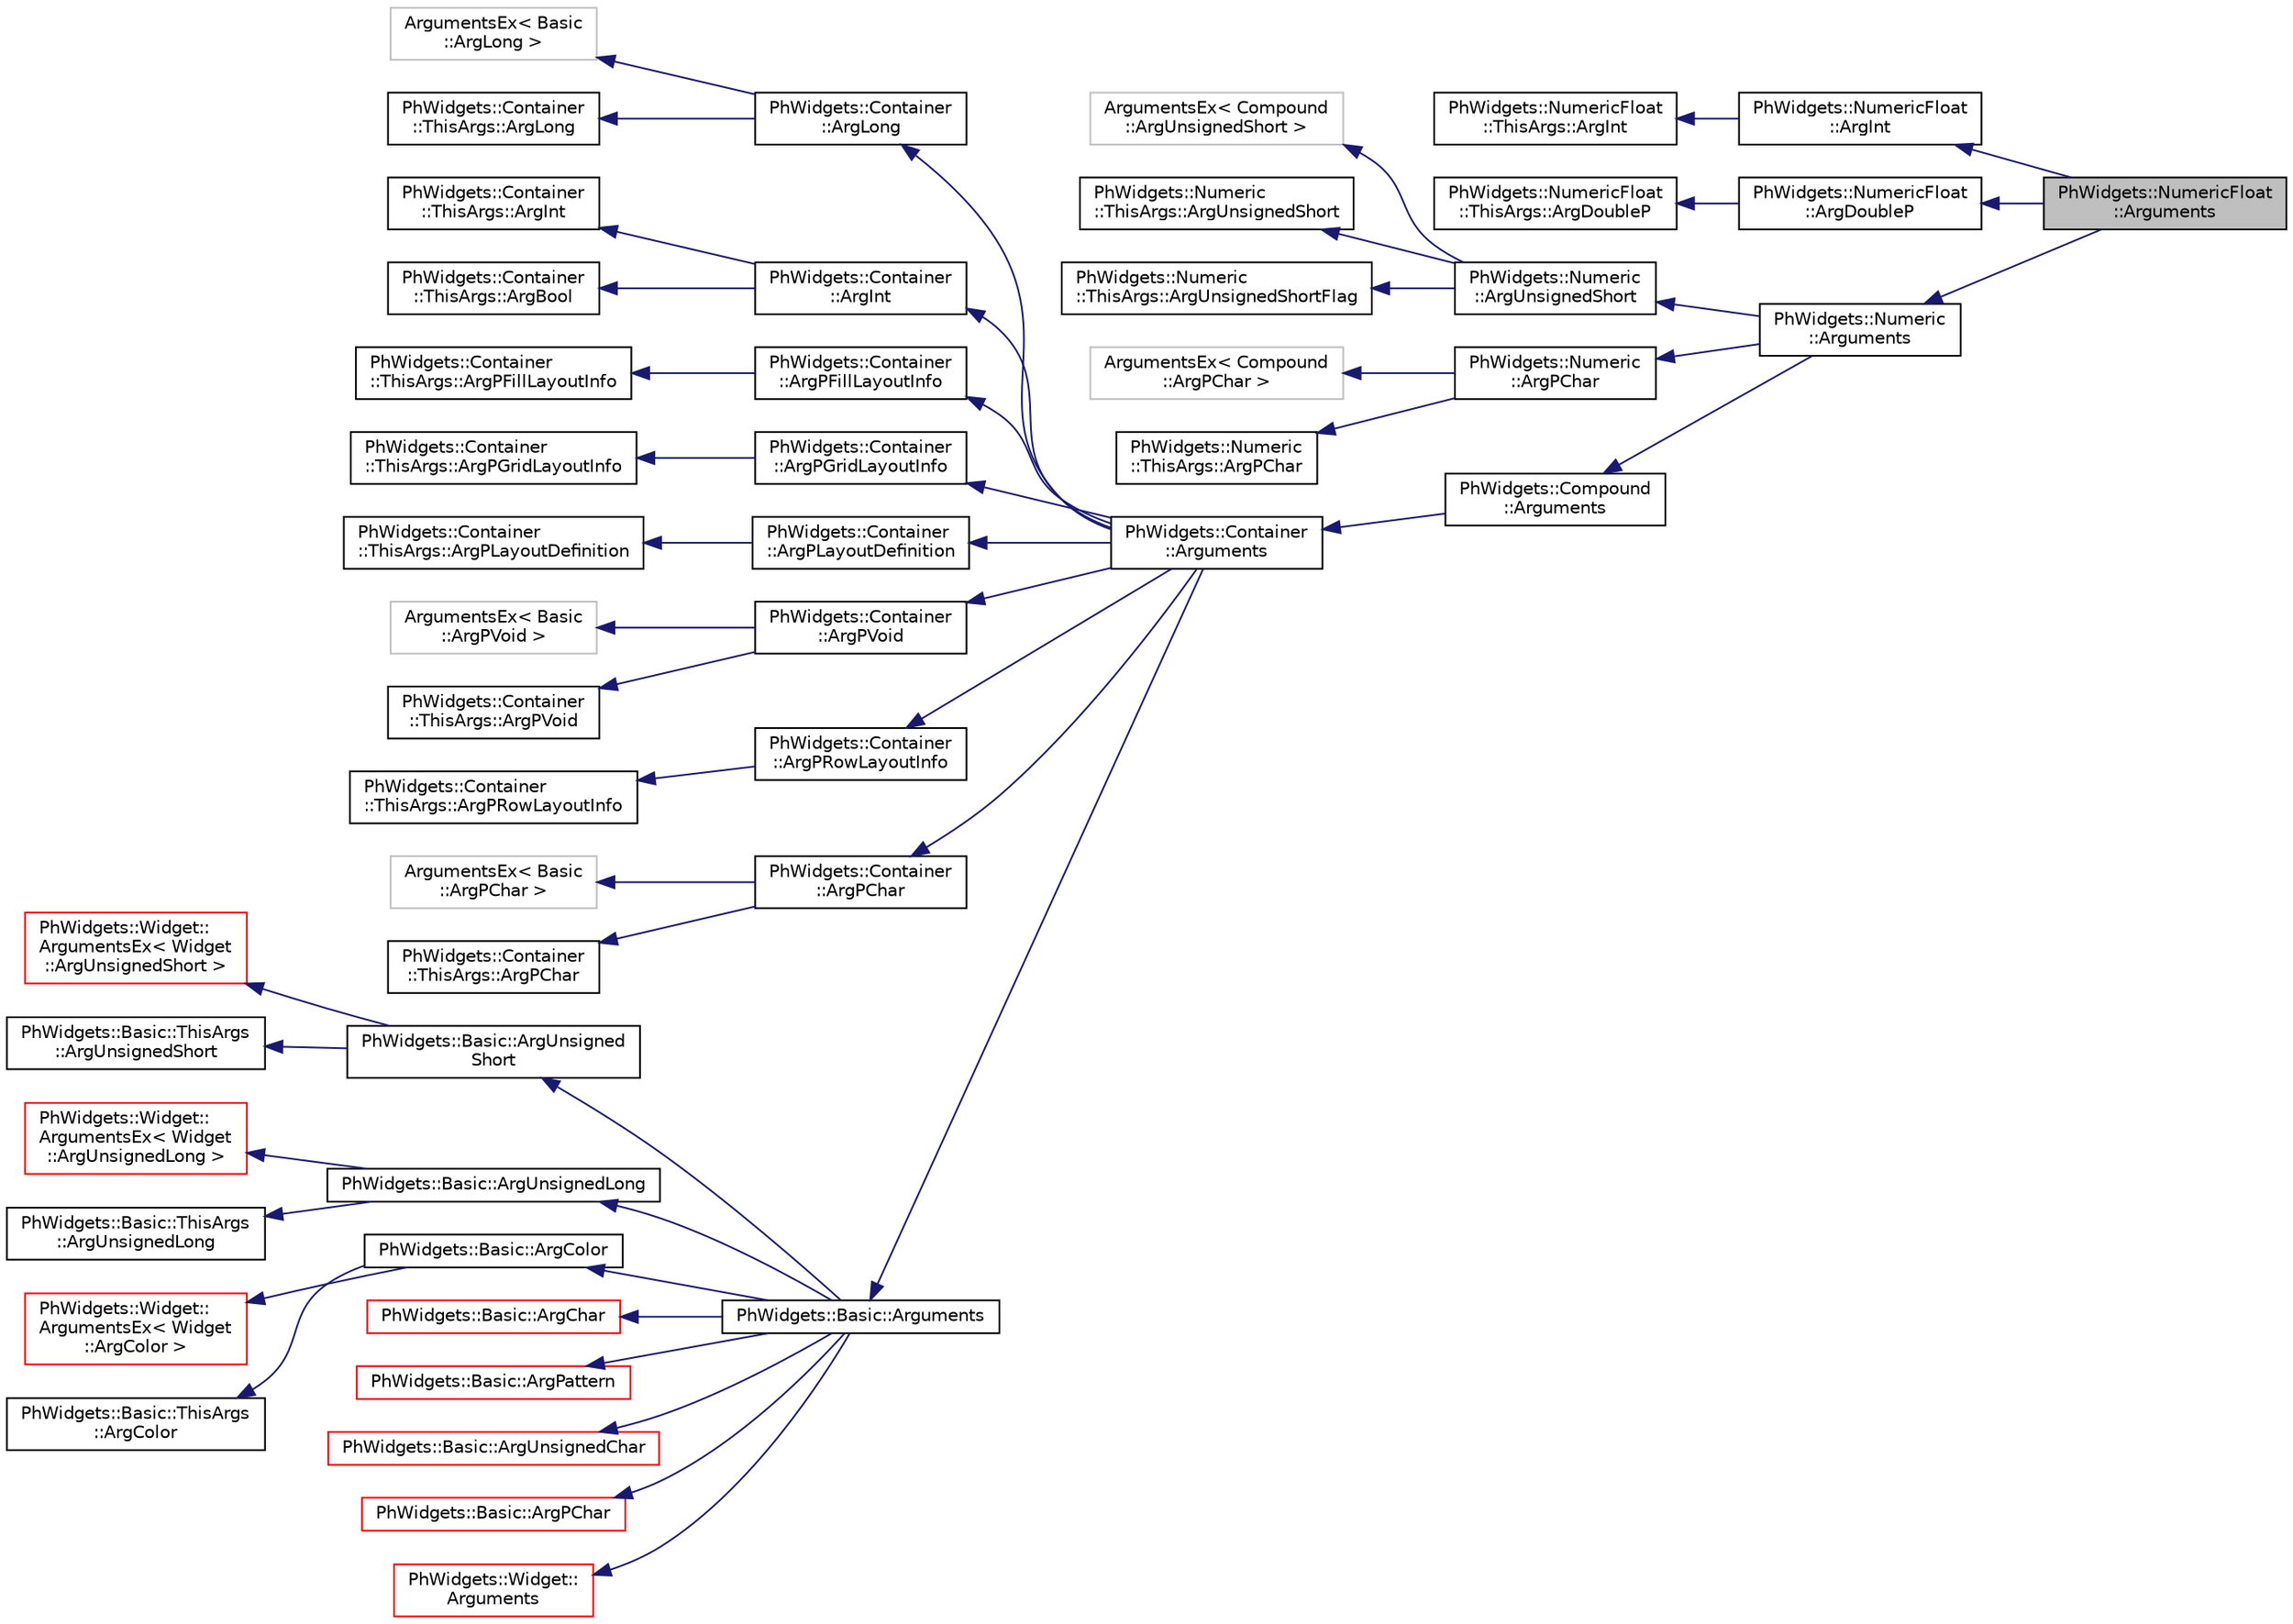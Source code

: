 digraph "PhWidgets::NumericFloat::Arguments"
{
  edge [fontname="Helvetica",fontsize="10",labelfontname="Helvetica",labelfontsize="10"];
  node [fontname="Helvetica",fontsize="10",shape=record];
  rankdir="LR";
  Node84 [label="PhWidgets::NumericFloat\l::Arguments",height=0.2,width=0.4,color="black", fillcolor="grey75", style="filled", fontcolor="black"];
  Node85 -> Node84 [dir="back",color="midnightblue",fontsize="10",style="solid",fontname="Helvetica"];
  Node85 [label="PhWidgets::NumericFloat\l::ArgInt",height=0.2,width=0.4,color="black", fillcolor="white", style="filled",URL="$struct_ph_widgets_1_1_numeric_float_1_1_arg_int.html"];
  Node86 -> Node85 [dir="back",color="midnightblue",fontsize="10",style="solid",fontname="Helvetica"];
  Node86 [label="PhWidgets::NumericFloat\l::ThisArgs::ArgInt",height=0.2,width=0.4,color="black", fillcolor="white", style="filled",URL="$struct_ph_widgets_1_1_numeric_float_1_1_this_args_1_1_arg_int.html"];
  Node87 -> Node84 [dir="back",color="midnightblue",fontsize="10",style="solid",fontname="Helvetica"];
  Node87 [label="PhWidgets::NumericFloat\l::ArgDoubleP",height=0.2,width=0.4,color="black", fillcolor="white", style="filled",URL="$struct_ph_widgets_1_1_numeric_float_1_1_arg_double_p.html"];
  Node88 -> Node87 [dir="back",color="midnightblue",fontsize="10",style="solid",fontname="Helvetica"];
  Node88 [label="PhWidgets::NumericFloat\l::ThisArgs::ArgDoubleP",height=0.2,width=0.4,color="black", fillcolor="white", style="filled",URL="$struct_ph_widgets_1_1_numeric_float_1_1_this_args_1_1_arg_double_p.html"];
  Node89 -> Node84 [dir="back",color="midnightblue",fontsize="10",style="solid",fontname="Helvetica"];
  Node89 [label="PhWidgets::Numeric\l::Arguments",height=0.2,width=0.4,color="black", fillcolor="white", style="filled",URL="$struct_ph_widgets_1_1_numeric_1_1_arguments.html"];
  Node90 -> Node89 [dir="back",color="midnightblue",fontsize="10",style="solid",fontname="Helvetica"];
  Node90 [label="PhWidgets::Numeric\l::ArgUnsignedShort",height=0.2,width=0.4,color="black", fillcolor="white", style="filled",URL="$struct_ph_widgets_1_1_numeric_1_1_arg_unsigned_short.html"];
  Node91 -> Node90 [dir="back",color="midnightblue",fontsize="10",style="solid",fontname="Helvetica"];
  Node91 [label="ArgumentsEx\< Compound\l::ArgUnsignedShort \>",height=0.2,width=0.4,color="grey75", fillcolor="white", style="filled"];
  Node92 -> Node90 [dir="back",color="midnightblue",fontsize="10",style="solid",fontname="Helvetica"];
  Node92 [label="PhWidgets::Numeric\l::ThisArgs::ArgUnsignedShort",height=0.2,width=0.4,color="black", fillcolor="white", style="filled",URL="$struct_ph_widgets_1_1_numeric_1_1_this_args_1_1_arg_unsigned_short.html"];
  Node93 -> Node90 [dir="back",color="midnightblue",fontsize="10",style="solid",fontname="Helvetica"];
  Node93 [label="PhWidgets::Numeric\l::ThisArgs::ArgUnsignedShortFlag",height=0.2,width=0.4,color="black", fillcolor="white", style="filled",URL="$struct_ph_widgets_1_1_numeric_1_1_this_args_1_1_arg_unsigned_short_flag.html"];
  Node94 -> Node89 [dir="back",color="midnightblue",fontsize="10",style="solid",fontname="Helvetica"];
  Node94 [label="PhWidgets::Numeric\l::ArgPChar",height=0.2,width=0.4,color="black", fillcolor="white", style="filled",URL="$struct_ph_widgets_1_1_numeric_1_1_arg_p_char.html"];
  Node95 -> Node94 [dir="back",color="midnightblue",fontsize="10",style="solid",fontname="Helvetica"];
  Node95 [label="ArgumentsEx\< Compound\l::ArgPChar \>",height=0.2,width=0.4,color="grey75", fillcolor="white", style="filled"];
  Node96 -> Node94 [dir="back",color="midnightblue",fontsize="10",style="solid",fontname="Helvetica"];
  Node96 [label="PhWidgets::Numeric\l::ThisArgs::ArgPChar",height=0.2,width=0.4,color="black", fillcolor="white", style="filled",URL="$struct_ph_widgets_1_1_numeric_1_1_this_args_1_1_arg_p_char.html"];
  Node97 -> Node89 [dir="back",color="midnightblue",fontsize="10",style="solid",fontname="Helvetica"];
  Node97 [label="PhWidgets::Compound\l::Arguments",height=0.2,width=0.4,color="black", fillcolor="white", style="filled",URL="$struct_ph_widgets_1_1_compound_1_1_arguments.html"];
  Node98 -> Node97 [dir="back",color="midnightblue",fontsize="10",style="solid",fontname="Helvetica"];
  Node98 [label="PhWidgets::Container\l::Arguments",height=0.2,width=0.4,color="black", fillcolor="white", style="filled",URL="$struct_ph_widgets_1_1_container_1_1_arguments.html"];
  Node99 -> Node98 [dir="back",color="midnightblue",fontsize="10",style="solid",fontname="Helvetica"];
  Node99 [label="PhWidgets::Container\l::ArgLong",height=0.2,width=0.4,color="black", fillcolor="white", style="filled",URL="$struct_ph_widgets_1_1_container_1_1_arg_long.html"];
  Node100 -> Node99 [dir="back",color="midnightblue",fontsize="10",style="solid",fontname="Helvetica"];
  Node100 [label="ArgumentsEx\< Basic\l::ArgLong \>",height=0.2,width=0.4,color="grey75", fillcolor="white", style="filled"];
  Node101 -> Node99 [dir="back",color="midnightblue",fontsize="10",style="solid",fontname="Helvetica"];
  Node101 [label="PhWidgets::Container\l::ThisArgs::ArgLong",height=0.2,width=0.4,color="black", fillcolor="white", style="filled",URL="$struct_ph_widgets_1_1_container_1_1_this_args_1_1_arg_long.html"];
  Node102 -> Node98 [dir="back",color="midnightblue",fontsize="10",style="solid",fontname="Helvetica"];
  Node102 [label="PhWidgets::Container\l::ArgInt",height=0.2,width=0.4,color="black", fillcolor="white", style="filled",URL="$struct_ph_widgets_1_1_container_1_1_arg_int.html"];
  Node103 -> Node102 [dir="back",color="midnightblue",fontsize="10",style="solid",fontname="Helvetica"];
  Node103 [label="PhWidgets::Container\l::ThisArgs::ArgInt",height=0.2,width=0.4,color="black", fillcolor="white", style="filled",URL="$struct_ph_widgets_1_1_container_1_1_this_args_1_1_arg_int.html"];
  Node104 -> Node102 [dir="back",color="midnightblue",fontsize="10",style="solid",fontname="Helvetica"];
  Node104 [label="PhWidgets::Container\l::ThisArgs::ArgBool",height=0.2,width=0.4,color="black", fillcolor="white", style="filled",URL="$struct_ph_widgets_1_1_container_1_1_this_args_1_1_arg_bool.html"];
  Node105 -> Node98 [dir="back",color="midnightblue",fontsize="10",style="solid",fontname="Helvetica"];
  Node105 [label="PhWidgets::Container\l::ArgPFillLayoutInfo",height=0.2,width=0.4,color="black", fillcolor="white", style="filled",URL="$struct_ph_widgets_1_1_container_1_1_arg_p_fill_layout_info.html"];
  Node106 -> Node105 [dir="back",color="midnightblue",fontsize="10",style="solid",fontname="Helvetica"];
  Node106 [label="PhWidgets::Container\l::ThisArgs::ArgPFillLayoutInfo",height=0.2,width=0.4,color="black", fillcolor="white", style="filled",URL="$struct_ph_widgets_1_1_container_1_1_this_args_1_1_arg_p_fill_layout_info.html"];
  Node107 -> Node98 [dir="back",color="midnightblue",fontsize="10",style="solid",fontname="Helvetica"];
  Node107 [label="PhWidgets::Container\l::ArgPGridLayoutInfo",height=0.2,width=0.4,color="black", fillcolor="white", style="filled",URL="$struct_ph_widgets_1_1_container_1_1_arg_p_grid_layout_info.html"];
  Node108 -> Node107 [dir="back",color="midnightblue",fontsize="10",style="solid",fontname="Helvetica"];
  Node108 [label="PhWidgets::Container\l::ThisArgs::ArgPGridLayoutInfo",height=0.2,width=0.4,color="black", fillcolor="white", style="filled",URL="$struct_ph_widgets_1_1_container_1_1_this_args_1_1_arg_p_grid_layout_info.html"];
  Node109 -> Node98 [dir="back",color="midnightblue",fontsize="10",style="solid",fontname="Helvetica"];
  Node109 [label="PhWidgets::Container\l::ArgPLayoutDefinition",height=0.2,width=0.4,color="black", fillcolor="white", style="filled",URL="$struct_ph_widgets_1_1_container_1_1_arg_p_layout_definition.html"];
  Node110 -> Node109 [dir="back",color="midnightblue",fontsize="10",style="solid",fontname="Helvetica"];
  Node110 [label="PhWidgets::Container\l::ThisArgs::ArgPLayoutDefinition",height=0.2,width=0.4,color="black", fillcolor="white", style="filled",URL="$struct_ph_widgets_1_1_container_1_1_this_args_1_1_arg_p_layout_definition.html"];
  Node111 -> Node98 [dir="back",color="midnightblue",fontsize="10",style="solid",fontname="Helvetica"];
  Node111 [label="PhWidgets::Container\l::ArgPVoid",height=0.2,width=0.4,color="black", fillcolor="white", style="filled",URL="$struct_ph_widgets_1_1_container_1_1_arg_p_void.html"];
  Node112 -> Node111 [dir="back",color="midnightblue",fontsize="10",style="solid",fontname="Helvetica"];
  Node112 [label="ArgumentsEx\< Basic\l::ArgPVoid \>",height=0.2,width=0.4,color="grey75", fillcolor="white", style="filled"];
  Node113 -> Node111 [dir="back",color="midnightblue",fontsize="10",style="solid",fontname="Helvetica"];
  Node113 [label="PhWidgets::Container\l::ThisArgs::ArgPVoid",height=0.2,width=0.4,color="black", fillcolor="white", style="filled",URL="$struct_ph_widgets_1_1_container_1_1_this_args_1_1_arg_p_void.html"];
  Node114 -> Node98 [dir="back",color="midnightblue",fontsize="10",style="solid",fontname="Helvetica"];
  Node114 [label="PhWidgets::Container\l::ArgPRowLayoutInfo",height=0.2,width=0.4,color="black", fillcolor="white", style="filled",URL="$struct_ph_widgets_1_1_container_1_1_arg_p_row_layout_info.html"];
  Node115 -> Node114 [dir="back",color="midnightblue",fontsize="10",style="solid",fontname="Helvetica"];
  Node115 [label="PhWidgets::Container\l::ThisArgs::ArgPRowLayoutInfo",height=0.2,width=0.4,color="black", fillcolor="white", style="filled",URL="$struct_ph_widgets_1_1_container_1_1_this_args_1_1_arg_p_row_layout_info.html"];
  Node116 -> Node98 [dir="back",color="midnightblue",fontsize="10",style="solid",fontname="Helvetica"];
  Node116 [label="PhWidgets::Container\l::ArgPChar",height=0.2,width=0.4,color="black", fillcolor="white", style="filled",URL="$struct_ph_widgets_1_1_container_1_1_arg_p_char.html"];
  Node117 -> Node116 [dir="back",color="midnightblue",fontsize="10",style="solid",fontname="Helvetica"];
  Node117 [label="ArgumentsEx\< Basic\l::ArgPChar \>",height=0.2,width=0.4,color="grey75", fillcolor="white", style="filled"];
  Node118 -> Node116 [dir="back",color="midnightblue",fontsize="10",style="solid",fontname="Helvetica"];
  Node118 [label="PhWidgets::Container\l::ThisArgs::ArgPChar",height=0.2,width=0.4,color="black", fillcolor="white", style="filled",URL="$struct_ph_widgets_1_1_container_1_1_this_args_1_1_arg_p_char.html"];
  Node119 -> Node98 [dir="back",color="midnightblue",fontsize="10",style="solid",fontname="Helvetica"];
  Node119 [label="PhWidgets::Basic::Arguments",height=0.2,width=0.4,color="black", fillcolor="white", style="filled",URL="$struct_ph_widgets_1_1_basic_1_1_arguments.html"];
  Node120 -> Node119 [dir="back",color="midnightblue",fontsize="10",style="solid",fontname="Helvetica"];
  Node120 [label="PhWidgets::Basic::ArgUnsigned\lShort",height=0.2,width=0.4,color="black", fillcolor="white", style="filled",URL="$struct_ph_widgets_1_1_basic_1_1_arg_unsigned_short.html"];
  Node121 -> Node120 [dir="back",color="midnightblue",fontsize="10",style="solid",fontname="Helvetica"];
  Node121 [label="PhWidgets::Widget::\lArgumentsEx\< Widget\l::ArgUnsignedShort \>",height=0.2,width=0.4,color="red", fillcolor="white", style="filled",URL="$struct_ph_widgets_1_1_widget_1_1_arguments_ex.html"];
  Node123 -> Node120 [dir="back",color="midnightblue",fontsize="10",style="solid",fontname="Helvetica"];
  Node123 [label="PhWidgets::Basic::ThisArgs\l::ArgUnsignedShort",height=0.2,width=0.4,color="black", fillcolor="white", style="filled",URL="$struct_ph_widgets_1_1_basic_1_1_this_args_1_1_arg_unsigned_short.html"];
  Node124 -> Node119 [dir="back",color="midnightblue",fontsize="10",style="solid",fontname="Helvetica"];
  Node124 [label="PhWidgets::Basic::ArgUnsignedLong",height=0.2,width=0.4,color="black", fillcolor="white", style="filled",URL="$struct_ph_widgets_1_1_basic_1_1_arg_unsigned_long.html"];
  Node125 -> Node124 [dir="back",color="midnightblue",fontsize="10",style="solid",fontname="Helvetica"];
  Node125 [label="PhWidgets::Widget::\lArgumentsEx\< Widget\l::ArgUnsignedLong \>",height=0.2,width=0.4,color="red", fillcolor="white", style="filled",URL="$struct_ph_widgets_1_1_widget_1_1_arguments_ex.html"];
  Node126 -> Node124 [dir="back",color="midnightblue",fontsize="10",style="solid",fontname="Helvetica"];
  Node126 [label="PhWidgets::Basic::ThisArgs\l::ArgUnsignedLong",height=0.2,width=0.4,color="black", fillcolor="white", style="filled",URL="$struct_ph_widgets_1_1_basic_1_1_this_args_1_1_arg_unsigned_long.html"];
  Node127 -> Node119 [dir="back",color="midnightblue",fontsize="10",style="solid",fontname="Helvetica"];
  Node127 [label="PhWidgets::Basic::ArgColor",height=0.2,width=0.4,color="black", fillcolor="white", style="filled",URL="$struct_ph_widgets_1_1_basic_1_1_arg_color.html"];
  Node128 -> Node127 [dir="back",color="midnightblue",fontsize="10",style="solid",fontname="Helvetica"];
  Node128 [label="PhWidgets::Widget::\lArgumentsEx\< Widget\l::ArgColor \>",height=0.2,width=0.4,color="red", fillcolor="white", style="filled",URL="$struct_ph_widgets_1_1_widget_1_1_arguments_ex.html"];
  Node129 -> Node127 [dir="back",color="midnightblue",fontsize="10",style="solid",fontname="Helvetica"];
  Node129 [label="PhWidgets::Basic::ThisArgs\l::ArgColor",height=0.2,width=0.4,color="black", fillcolor="white", style="filled",URL="$struct_ph_widgets_1_1_basic_1_1_this_args_1_1_arg_color.html"];
  Node130 -> Node119 [dir="back",color="midnightblue",fontsize="10",style="solid",fontname="Helvetica"];
  Node130 [label="PhWidgets::Basic::ArgChar",height=0.2,width=0.4,color="red", fillcolor="white", style="filled",URL="$struct_ph_widgets_1_1_basic_1_1_arg_char.html"];
  Node132 -> Node119 [dir="back",color="midnightblue",fontsize="10",style="solid",fontname="Helvetica"];
  Node132 [label="PhWidgets::Basic::ArgPattern",height=0.2,width=0.4,color="red", fillcolor="white", style="filled",URL="$struct_ph_widgets_1_1_basic_1_1_arg_pattern.html"];
  Node134 -> Node119 [dir="back",color="midnightblue",fontsize="10",style="solid",fontname="Helvetica"];
  Node134 [label="PhWidgets::Basic::ArgUnsignedChar",height=0.2,width=0.4,color="red", fillcolor="white", style="filled",URL="$struct_ph_widgets_1_1_basic_1_1_arg_unsigned_char.html"];
  Node136 -> Node119 [dir="back",color="midnightblue",fontsize="10",style="solid",fontname="Helvetica"];
  Node136 [label="PhWidgets::Basic::ArgPChar",height=0.2,width=0.4,color="red", fillcolor="white", style="filled",URL="$struct_ph_widgets_1_1_basic_1_1_arg_p_char.html"];
  Node139 -> Node119 [dir="back",color="midnightblue",fontsize="10",style="solid",fontname="Helvetica"];
  Node139 [label="PhWidgets::Widget::\lArguments",height=0.2,width=0.4,color="red", fillcolor="white", style="filled",URL="$struct_ph_widgets_1_1_widget_1_1_arguments.html"];
}

